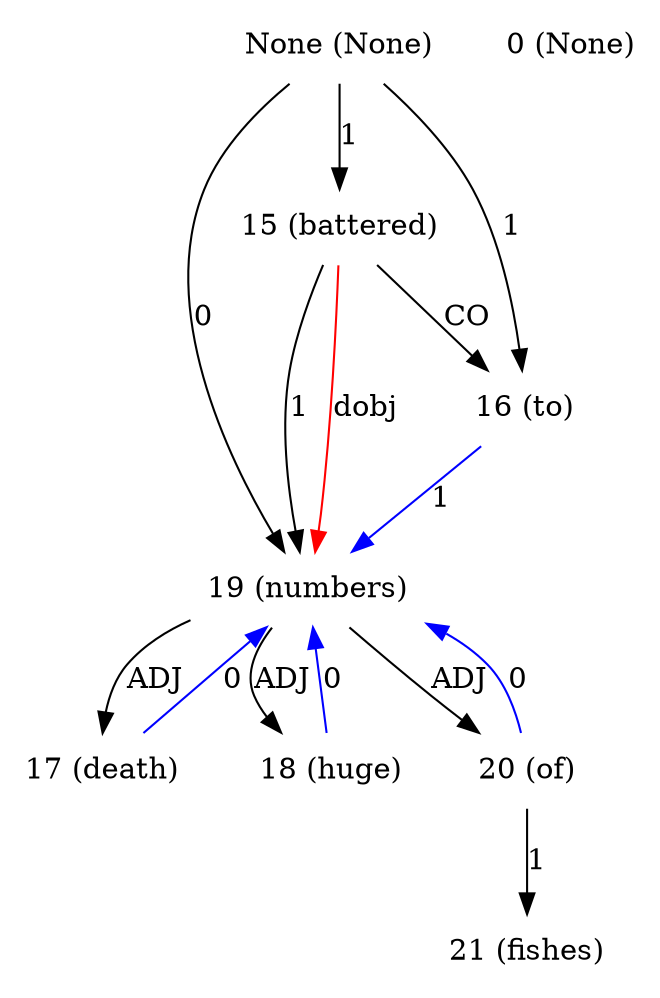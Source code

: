 digraph G{
edge [dir=forward]
node [shape=plaintext]

None [label="None (None)"]
None -> 15 [label="1"]
None -> 16 [label="1"]
None [label="None (None)"]
None -> 19 [label="0"]
0 [label="0 (None)"]
15 [label="15 (battered)"]
15 -> 19 [label="1"]
15 -> 16 [label="CO"]
16 [label="16 (to)"]
16 -> 19 [label="1", color="blue"]
17 [label="17 (death)"]
17 -> 19 [label="0", color="blue"]
18 [label="18 (huge)"]
18 -> 19 [label="0", color="blue"]
19 [label="19 (numbers)"]
19 -> 17 [label="ADJ"]
19 -> 18 [label="ADJ"]
19 -> 20 [label="ADJ"]
15 -> 19 [label="dobj", color="red"]
20 [label="20 (of)"]
20 -> 21 [label="1"]
20 -> 19 [label="0", color="blue"]
21 [label="21 (fishes)"]
}
